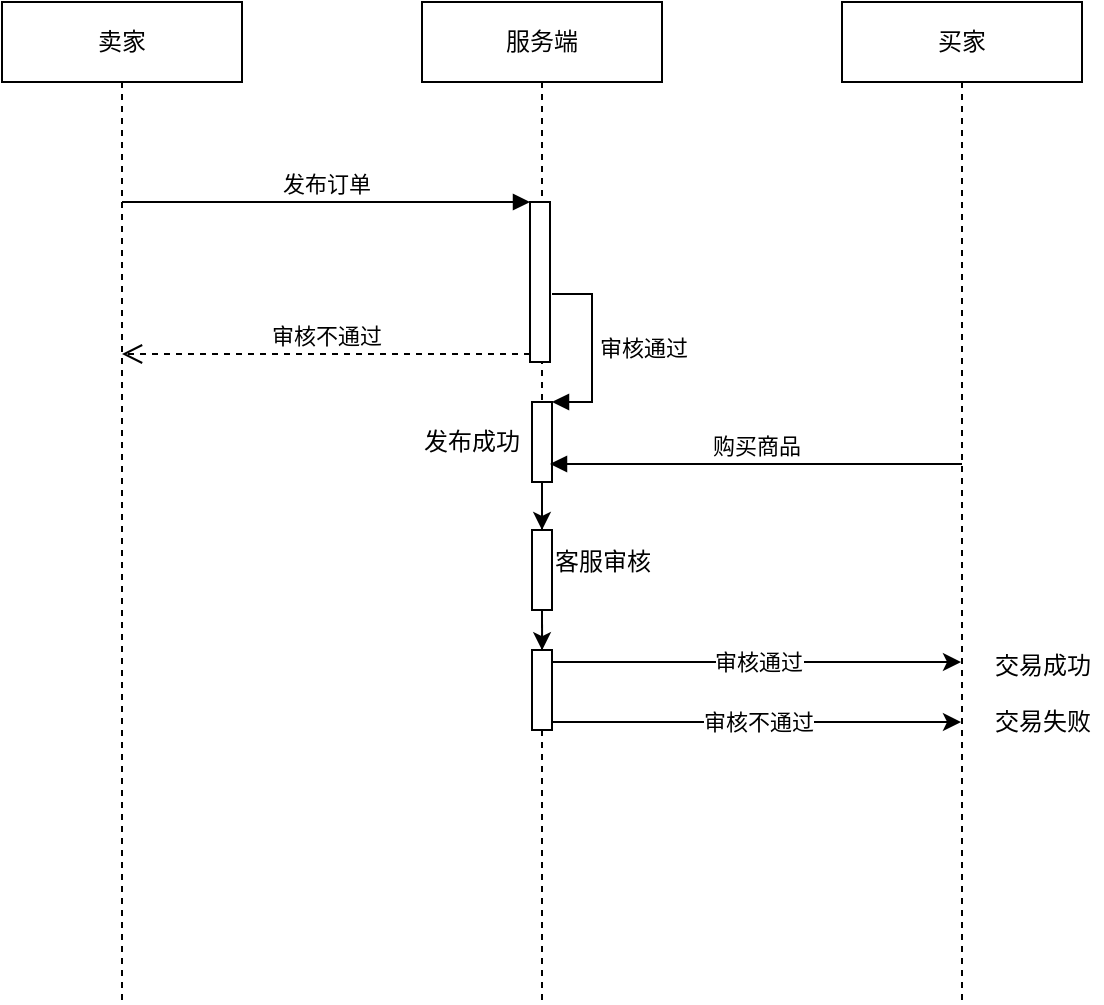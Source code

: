 <mxfile version="14.2.4" type="github">
  <diagram id="ReyBLbTLcTf6_M9RhmkP" name="第 1 页">
    <mxGraphModel dx="1186" dy="716" grid="1" gridSize="10" guides="1" tooltips="1" connect="1" arrows="1" fold="1" page="1" pageScale="1" pageWidth="1169" pageHeight="827" math="0" shadow="0">
      <root>
        <mxCell id="0" />
        <mxCell id="1" parent="0" />
        <mxCell id="dI9mgmMO9oiXU-b99gVP-6" value="服务端" style="shape=umlLifeline;perimeter=lifelinePerimeter;whiteSpace=wrap;html=1;container=1;collapsible=0;recursiveResize=0;outlineConnect=0;rounded=0;sketch=0;" vertex="1" parent="1">
          <mxGeometry x="500" y="90" width="120" height="500" as="geometry" />
        </mxCell>
        <mxCell id="dI9mgmMO9oiXU-b99gVP-11" value="" style="html=1;points=[];perimeter=orthogonalPerimeter;" vertex="1" parent="dI9mgmMO9oiXU-b99gVP-6">
          <mxGeometry x="54" y="100" width="10" height="80" as="geometry" />
        </mxCell>
        <mxCell id="dI9mgmMO9oiXU-b99gVP-20" value="" style="html=1;points=[];perimeter=orthogonalPerimeter;direction=east;" vertex="1" parent="dI9mgmMO9oiXU-b99gVP-6">
          <mxGeometry x="55" y="264" width="10" height="40" as="geometry" />
        </mxCell>
        <mxCell id="dI9mgmMO9oiXU-b99gVP-24" value="" style="html=1;points=[];perimeter=orthogonalPerimeter;direction=east;" vertex="1" parent="dI9mgmMO9oiXU-b99gVP-6">
          <mxGeometry x="55" y="324" width="10" height="40" as="geometry" />
        </mxCell>
        <mxCell id="dI9mgmMO9oiXU-b99gVP-25" value="" style="endArrow=classic;html=1;entryX=0.505;entryY=0.003;entryDx=0;entryDy=0;entryPerimeter=0;" edge="1" parent="dI9mgmMO9oiXU-b99gVP-6" target="dI9mgmMO9oiXU-b99gVP-24">
          <mxGeometry width="50" height="50" relative="1" as="geometry">
            <mxPoint x="60" y="305" as="sourcePoint" />
            <mxPoint x="100" y="310" as="targetPoint" />
          </mxGeometry>
        </mxCell>
        <mxCell id="dI9mgmMO9oiXU-b99gVP-7" value="买家" style="shape=umlLifeline;perimeter=lifelinePerimeter;whiteSpace=wrap;html=1;container=1;collapsible=0;recursiveResize=0;outlineConnect=0;rounded=0;sketch=0;" vertex="1" parent="1">
          <mxGeometry x="710" y="90" width="120" height="500" as="geometry" />
        </mxCell>
        <mxCell id="dI9mgmMO9oiXU-b99gVP-8" value="卖家" style="shape=umlLifeline;perimeter=lifelinePerimeter;whiteSpace=wrap;html=1;container=1;collapsible=0;recursiveResize=0;outlineConnect=0;rounded=0;sketch=0;" vertex="1" parent="1">
          <mxGeometry x="290" y="90" width="120" height="500" as="geometry" />
        </mxCell>
        <mxCell id="dI9mgmMO9oiXU-b99gVP-12" value="发布订单" style="html=1;verticalAlign=bottom;endArrow=block;entryX=0;entryY=0;" edge="1" target="dI9mgmMO9oiXU-b99gVP-11" parent="1" source="dI9mgmMO9oiXU-b99gVP-8">
          <mxGeometry relative="1" as="geometry">
            <mxPoint x="484" y="190" as="sourcePoint" />
          </mxGeometry>
        </mxCell>
        <mxCell id="dI9mgmMO9oiXU-b99gVP-13" value="审核不通过" style="html=1;verticalAlign=bottom;endArrow=open;dashed=1;endSize=8;exitX=0;exitY=0.95;" edge="1" source="dI9mgmMO9oiXU-b99gVP-11" parent="1" target="dI9mgmMO9oiXU-b99gVP-8">
          <mxGeometry relative="1" as="geometry">
            <mxPoint x="484" y="266" as="targetPoint" />
          </mxGeometry>
        </mxCell>
        <mxCell id="dI9mgmMO9oiXU-b99gVP-14" value="" style="html=1;points=[];perimeter=orthogonalPerimeter;" vertex="1" parent="1">
          <mxGeometry x="555" y="290" width="10" height="40" as="geometry" />
        </mxCell>
        <mxCell id="dI9mgmMO9oiXU-b99gVP-15" value="审核通过" style="edgeStyle=orthogonalEdgeStyle;html=1;align=left;spacingLeft=2;endArrow=block;rounded=0;entryX=1;entryY=0;exitX=1.1;exitY=0.575;exitDx=0;exitDy=0;exitPerimeter=0;" edge="1" target="dI9mgmMO9oiXU-b99gVP-14" parent="1" source="dI9mgmMO9oiXU-b99gVP-11">
          <mxGeometry relative="1" as="geometry">
            <mxPoint x="560" y="270" as="sourcePoint" />
            <Array as="points">
              <mxPoint x="585" y="236" />
              <mxPoint x="585" y="290" />
            </Array>
          </mxGeometry>
        </mxCell>
        <mxCell id="dI9mgmMO9oiXU-b99gVP-16" value="发布成功" style="text;html=1;strokeColor=none;fillColor=none;align=center;verticalAlign=middle;whiteSpace=wrap;rounded=0;" vertex="1" parent="1">
          <mxGeometry x="500" y="300" width="50" height="20" as="geometry" />
        </mxCell>
        <mxCell id="dI9mgmMO9oiXU-b99gVP-18" value="购买商品" style="html=1;verticalAlign=bottom;endArrow=block;entryX=0.9;entryY=0.5;entryDx=0;entryDy=0;entryPerimeter=0;" edge="1" parent="1">
          <mxGeometry relative="1" as="geometry">
            <mxPoint x="770" y="321" as="sourcePoint" />
            <mxPoint x="564" y="321" as="targetPoint" />
            <Array as="points">
              <mxPoint x="660" y="321" />
              <mxPoint x="600" y="321" />
            </Array>
          </mxGeometry>
        </mxCell>
        <mxCell id="dI9mgmMO9oiXU-b99gVP-22" value="" style="endArrow=classic;html=1;" edge="1" parent="1">
          <mxGeometry width="50" height="50" relative="1" as="geometry">
            <mxPoint x="560" y="330" as="sourcePoint" />
            <mxPoint x="560" y="354" as="targetPoint" />
          </mxGeometry>
        </mxCell>
        <mxCell id="dI9mgmMO9oiXU-b99gVP-23" value="客服审核" style="text;html=1;align=center;verticalAlign=middle;resizable=0;points=[];autosize=1;" vertex="1" parent="1">
          <mxGeometry x="560" y="360" width="60" height="20" as="geometry" />
        </mxCell>
        <mxCell id="dI9mgmMO9oiXU-b99gVP-29" value="" style="endArrow=classic;html=1;" edge="1" parent="1" target="dI9mgmMO9oiXU-b99gVP-7">
          <mxGeometry relative="1" as="geometry">
            <mxPoint x="565" y="420" as="sourcePoint" />
            <mxPoint x="725" y="420" as="targetPoint" />
          </mxGeometry>
        </mxCell>
        <mxCell id="dI9mgmMO9oiXU-b99gVP-30" value="审核通过" style="edgeLabel;resizable=0;html=1;align=center;verticalAlign=middle;" connectable="0" vertex="1" parent="dI9mgmMO9oiXU-b99gVP-29">
          <mxGeometry relative="1" as="geometry" />
        </mxCell>
        <mxCell id="dI9mgmMO9oiXU-b99gVP-32" value="交易成功" style="text;html=1;align=center;verticalAlign=middle;resizable=0;points=[];autosize=1;" vertex="1" parent="1">
          <mxGeometry x="780" y="412" width="60" height="20" as="geometry" />
        </mxCell>
        <mxCell id="dI9mgmMO9oiXU-b99gVP-33" value="" style="endArrow=classic;html=1;" edge="1" parent="1">
          <mxGeometry relative="1" as="geometry">
            <mxPoint x="565" y="450" as="sourcePoint" />
            <mxPoint x="769.5" y="450" as="targetPoint" />
          </mxGeometry>
        </mxCell>
        <mxCell id="dI9mgmMO9oiXU-b99gVP-34" value="审核不通过" style="edgeLabel;resizable=0;html=1;align=center;verticalAlign=middle;" connectable="0" vertex="1" parent="dI9mgmMO9oiXU-b99gVP-33">
          <mxGeometry relative="1" as="geometry" />
        </mxCell>
        <mxCell id="dI9mgmMO9oiXU-b99gVP-35" value="交易失败" style="text;html=1;align=center;verticalAlign=middle;resizable=0;points=[];autosize=1;" vertex="1" parent="1">
          <mxGeometry x="780" y="440" width="60" height="20" as="geometry" />
        </mxCell>
      </root>
    </mxGraphModel>
  </diagram>
</mxfile>
